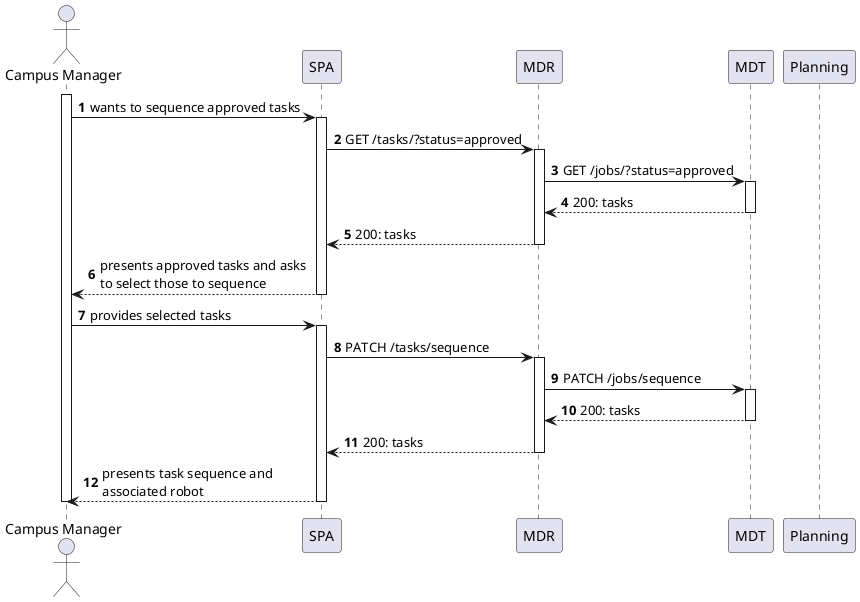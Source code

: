 @startuml
autonumber

actor "Campus Manager" as usr

participant "SPA" as ui
participant "MDR" as mdr
participant "MDT" as mdt
participant "Planning" as plan

activate usr
    usr -> ui : wants to sequence approved tasks
    activate ui
        ui -> mdr : GET /tasks/?status=approved
        activate mdr
            mdr -> mdt : GET /jobs/?status=approved
            activate mdt
                mdt --> mdr : 200: tasks
            deactivate mdt
            mdr --> ui : 200: tasks
        deactivate mdr
        ui --> usr : presents approved tasks and asks \nto select those to sequence
    deactivate ui

    usr -> ui : provides selected tasks
    activate ui
        ui -> mdr : PATCH /tasks/sequence
        activate mdr
            mdr -> mdt : PATCH /jobs/sequence
            activate mdt

                mdt --> mdr : 200: tasks
            deactivate mdt
            mdr --> ui : 200: tasks
        deactivate mdr
        ui --> usr : presents task sequence and \nassociated robot
    deactivate ui

deactivate usr

' activate usr
' usr -> ui : wants to register a new task
'     activate ui
'         ui -> mdr : GET /buildings
'     alt building(s) not found
'             activate mdr
'                 note right : see us170 documentation
'                 mdr --> ui : 404: error
'                 ui --> usr : informs error
'
'     else building(s) found
'             mdr --> ui : 200: buildings
'             deactivate mdr
'
'             ui --> usr : requests pickup and delivery buildings
'             deactivate ui
'
'             usr -> ui : provides buildings
'             activate ui
'                 ui -> mdr : GET /floors
'                 activate mdr
'                 note right : see us210 documentation
'                     mdr --> ui : 200: floors
'                 deactivate mdr
'
'                 ui --> usr : requests pickup and delivery floors
'             deactivate ui
'
'             usr -> ui : provides floors
'             activate ui
'                 ui -> mdr : GET /rooms
'                 activate mdr
'                     note right : see us320 documentation
'                     mdr --> ui : 200: rooms
'                 deactivate mdr
'                 ui --> usr : requests pickup and delivery rooms
'             deactivate ui
'
'             usr -> ui : provides rooms
'             activate ui
'                 ui --> usr : requests task details
'             deactivate ui
'
'             usr -> ui : provides task details
'         activate ui
'             ui -> mdr : POST /task/delivery
'             activate mdr
'                 mdr -> mdt : POST /jobs
'                 activate mdt
'                     alt success
'                         mdt --> mdr : 201: task
'                         mdr --> ui : 201: task
'                         ui --> usr : task
'                     else task not created
'                         mdt --> mdr : 404: error
'                         mdr --> ui : 404: error
'                         ui --> usr : informs error
'                 deactivate mdt
'             deactivate mdr
'     deactivate ui
' deactivate usr
' end
' end
@enduml
